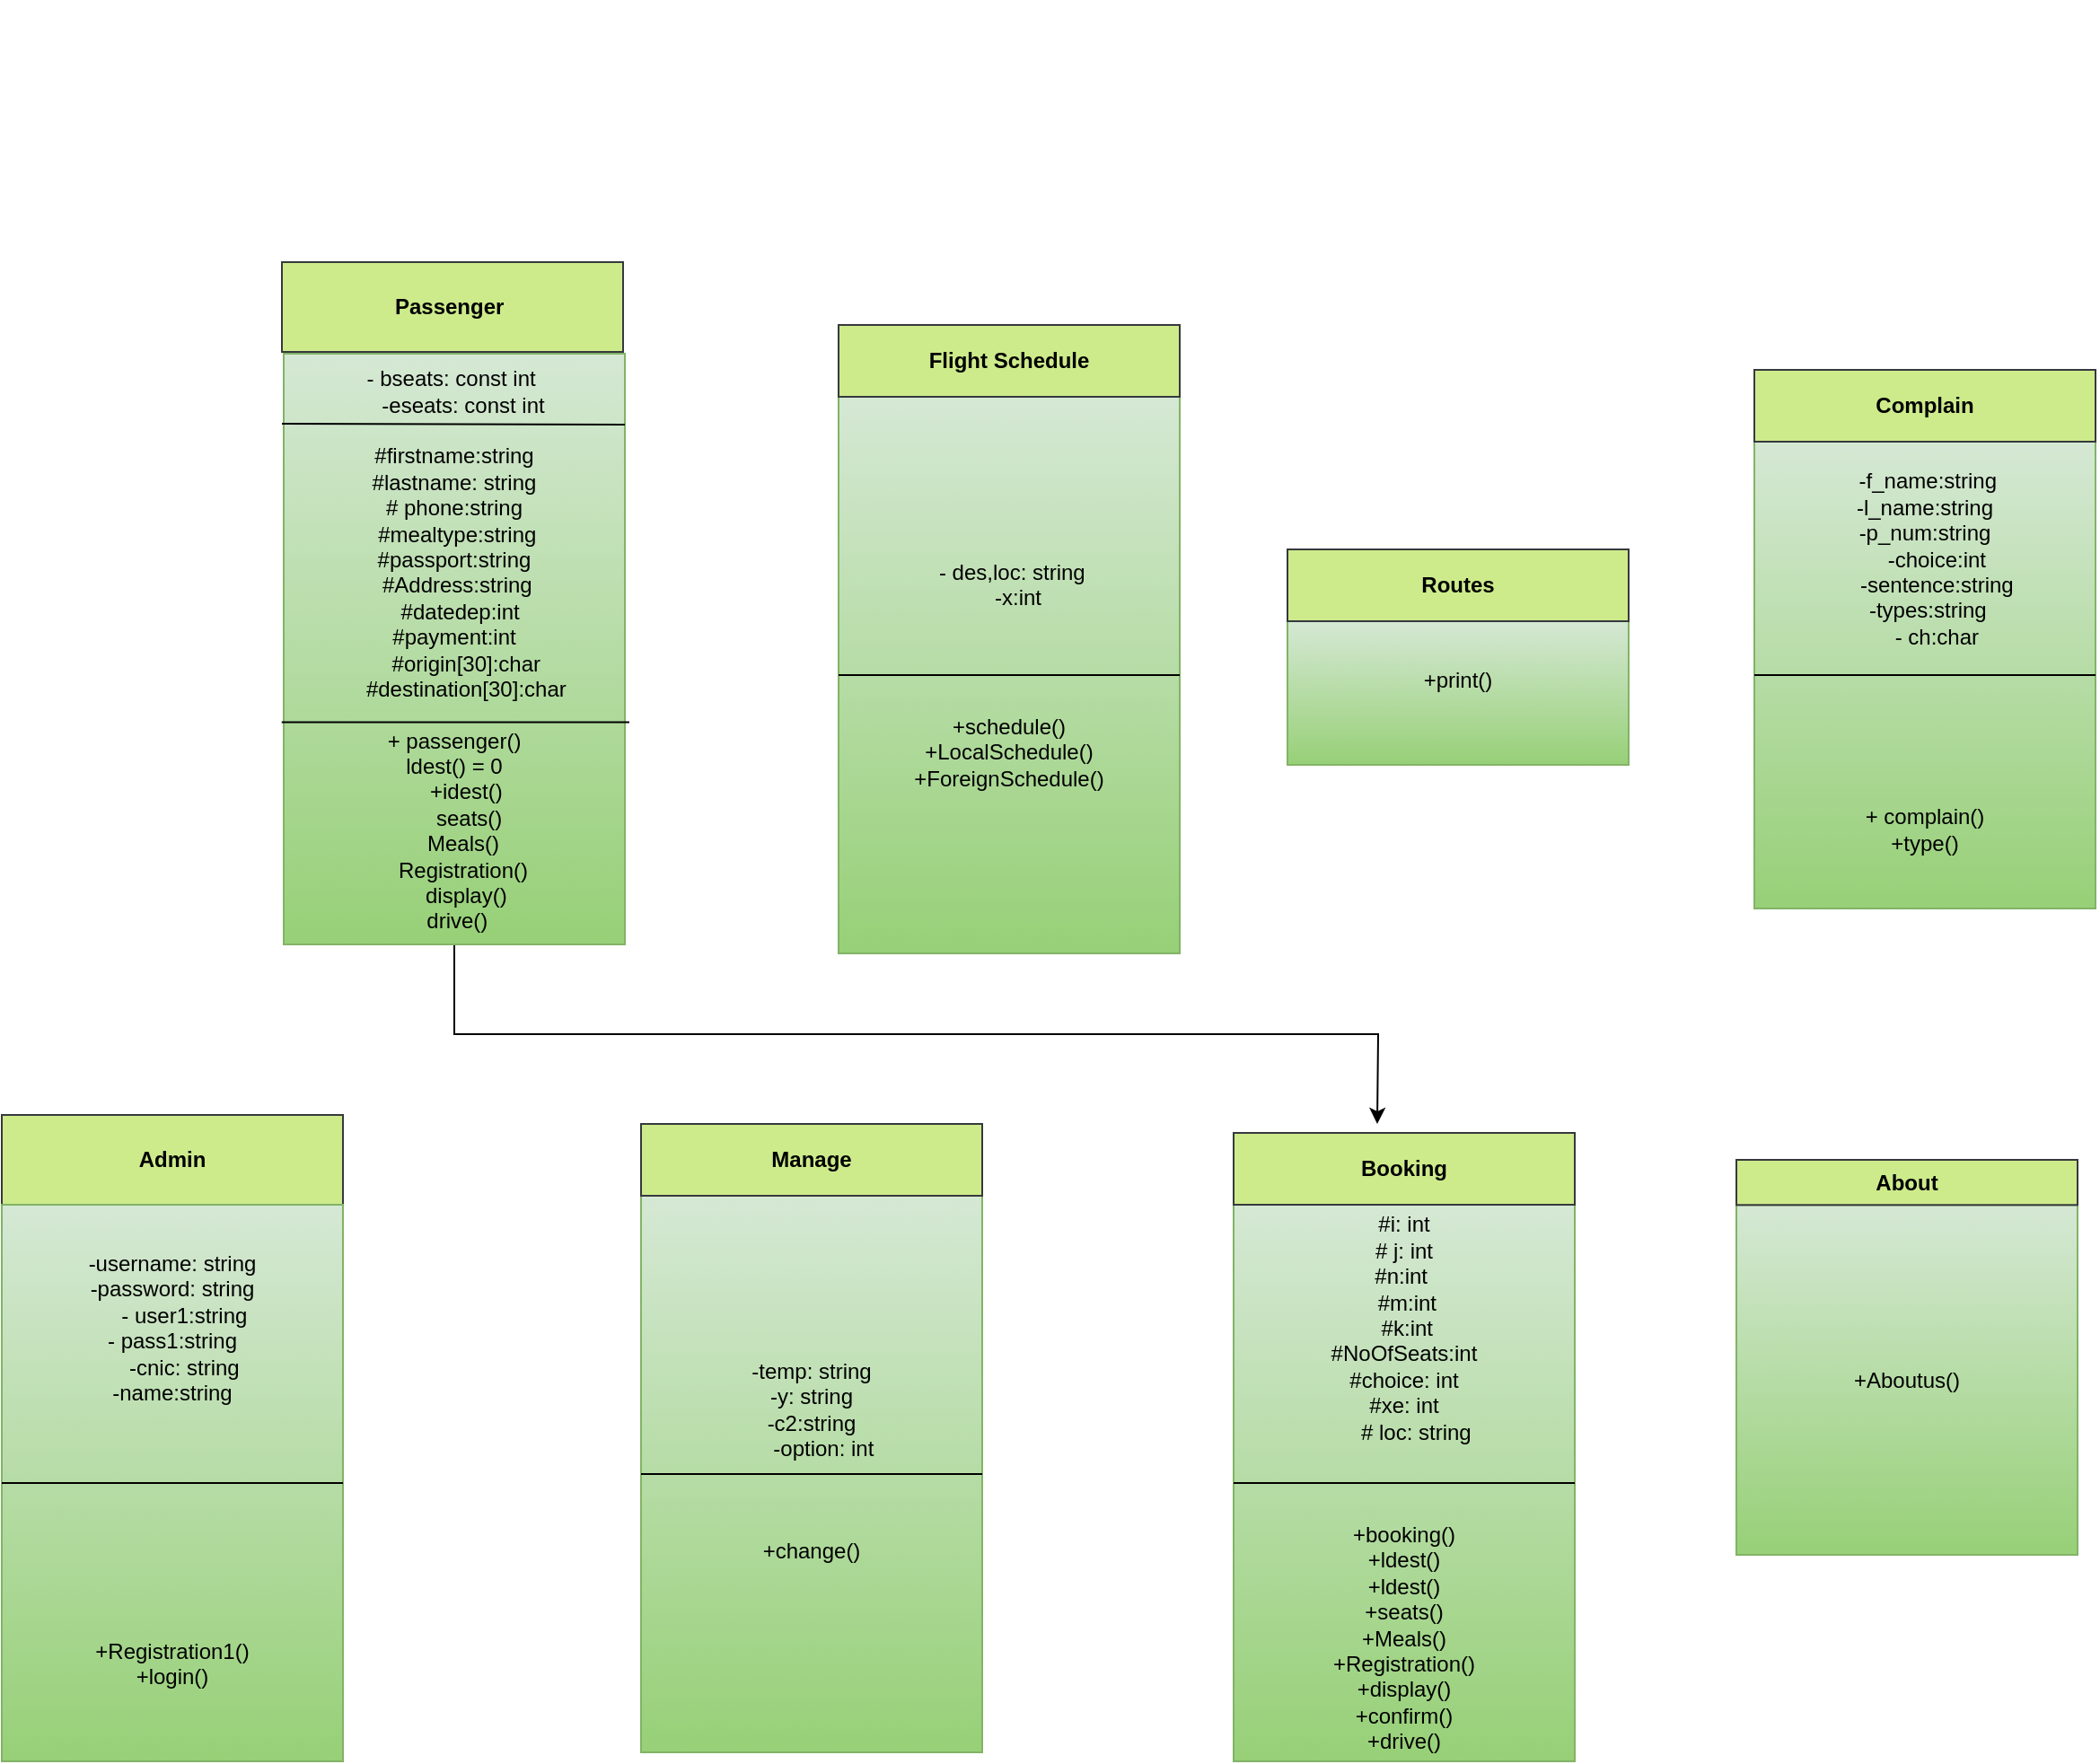<mxfile version="21.2.9" type="device">
  <diagram name="Page-1" id="b5b7bab2-c9e2-2cf4-8b2a-24fd1a2a6d21">
    <mxGraphModel dx="1434" dy="788" grid="1" gridSize="10" guides="1" tooltips="1" connect="1" arrows="1" fold="1" page="1" pageScale="1" pageWidth="827" pageHeight="1169" background="#ffffff" math="0" shadow="0">
      <root>
        <mxCell id="0" />
        <mxCell id="1" parent="0" />
        <mxCell id="6e0c8c40b5770093-30" value="" style="group" parent="1" vertex="1" connectable="0">
          <mxGeometry x="1045.5" y="294.5" width="230" height="480" as="geometry" />
        </mxCell>
        <mxCell id="Mk2Gps-Qhd8d-5zVS3Zk-4" value="" style="group" parent="1" connectable="0" vertex="1">
          <mxGeometry x="570" y="440" width="191" height="380" as="geometry" />
        </mxCell>
        <mxCell id="fj0S0OUntvVnCHJul-vR-41" value="Passenger&amp;nbsp;" style="rounded=0;whiteSpace=wrap;html=1;fillStyle=solid;fillColor=#cdeb8b;strokeColor=#36393d;fontStyle=1" parent="Mk2Gps-Qhd8d-5zVS3Zk-4" vertex="1">
          <mxGeometry width="190" height="50" as="geometry" />
        </mxCell>
        <mxCell id="Mk2Gps-Qhd8d-5zVS3Zk-23" style="edgeStyle=orthogonalEdgeStyle;rounded=0;orthogonalLoop=1;jettySize=auto;html=1;exitX=0.5;exitY=1;exitDx=0;exitDy=0;" parent="Mk2Gps-Qhd8d-5zVS3Zk-4" source="fj0S0OUntvVnCHJul-vR-44" edge="1">
          <mxGeometry relative="1" as="geometry">
            <mxPoint x="610" y="480" as="targetPoint" />
          </mxGeometry>
        </mxCell>
        <mxCell id="fj0S0OUntvVnCHJul-vR-44" value="- bseats: const int&amp;nbsp;&lt;div&gt;&amp;nbsp; &amp;nbsp;-eseats: const int&lt;/div&gt;&lt;div&gt;&lt;br&gt;&lt;/div&gt;&lt;div&gt;&lt;div&gt;#firstname:string&lt;/div&gt;&lt;div&gt;#lastname: string&lt;/div&gt;&lt;div&gt;# phone:string&lt;/div&gt;&lt;div&gt;&amp;nbsp;#mealtype:string&lt;/div&gt;&lt;div&gt;#passport:string&lt;/div&gt;&lt;div&gt;&amp;nbsp;#Address:string&lt;/div&gt;&lt;div&gt;&amp;nbsp; &amp;nbsp;#datedep:int&amp;nbsp;&lt;/div&gt;&lt;div&gt;#payment:int&lt;/div&gt;&lt;div&gt;&amp;nbsp; &amp;nbsp; #origin[30]:char&lt;/div&gt;&lt;div&gt;&amp;nbsp; &amp;nbsp; #destination[30]:char&lt;/div&gt;&lt;/div&gt;&lt;div&gt;&lt;br&gt;&lt;/div&gt;+&amp;nbsp;passenger()&lt;br&gt;&lt;div&gt;ldest() = 0&lt;/div&gt;&lt;div&gt;&amp;nbsp; &amp;nbsp; +idest()&lt;/div&gt;&lt;div&gt;&amp;nbsp; &amp;nbsp; &amp;nbsp;seats()&lt;/div&gt;&lt;div&gt;&amp;nbsp; &amp;nbsp;Meals()&lt;/div&gt;&lt;div&gt;&amp;nbsp; &amp;nbsp;Registration()&lt;/div&gt;&lt;div&gt;&amp;nbsp; &amp;nbsp; &amp;nbsp;display()&amp;nbsp;&lt;/div&gt;&amp;nbsp; &amp;nbsp;drive() &amp;nbsp;" style="rounded=0;whiteSpace=wrap;html=1;fillColor=#d5e8d4;strokeColor=#82b366;gradientColor=#97d077;" parent="Mk2Gps-Qhd8d-5zVS3Zk-4" vertex="1">
          <mxGeometry x="1" y="51" width="190" height="329" as="geometry" />
        </mxCell>
        <mxCell id="Mk2Gps-Qhd8d-5zVS3Zk-2" value="" style="endArrow=none;html=1;rounded=0;entryX=1;entryY=0.12;entryDx=0;entryDy=0;entryPerimeter=0;" parent="Mk2Gps-Qhd8d-5zVS3Zk-4" target="fj0S0OUntvVnCHJul-vR-44" edge="1">
          <mxGeometry width="50" height="50" relative="1" as="geometry">
            <mxPoint y="90" as="sourcePoint" />
            <mxPoint x="160" y="100" as="targetPoint" />
          </mxGeometry>
        </mxCell>
        <mxCell id="Mk2Gps-Qhd8d-5zVS3Zk-3" value="" style="endArrow=none;html=1;rounded=0;exitX=-0.006;exitY=0.624;exitDx=0;exitDy=0;exitPerimeter=0;entryX=1.013;entryY=0.624;entryDx=0;entryDy=0;entryPerimeter=0;" parent="Mk2Gps-Qhd8d-5zVS3Zk-4" source="fj0S0OUntvVnCHJul-vR-44" target="fj0S0OUntvVnCHJul-vR-44" edge="1">
          <mxGeometry width="50" height="50" relative="1" as="geometry">
            <mxPoint x="110" y="150" as="sourcePoint" />
            <mxPoint x="180" y="256" as="targetPoint" />
          </mxGeometry>
        </mxCell>
        <mxCell id="Mk2Gps-Qhd8d-5zVS3Zk-6" value="" style="group" parent="1" connectable="0" vertex="1">
          <mxGeometry x="880" y="475" width="190" height="350" as="geometry" />
        </mxCell>
        <mxCell id="Mk2Gps-Qhd8d-5zVS3Zk-12" value="" style="group" parent="Mk2Gps-Qhd8d-5zVS3Zk-6" connectable="0" vertex="1">
          <mxGeometry width="190" height="350" as="geometry" />
        </mxCell>
        <mxCell id="Mk2Gps-Qhd8d-5zVS3Zk-14" value="" style="group" parent="Mk2Gps-Qhd8d-5zVS3Zk-12" connectable="0" vertex="1">
          <mxGeometry width="190" height="350" as="geometry" />
        </mxCell>
        <mxCell id="fj0S0OUntvVnCHJul-vR-19" value="&lt;div&gt;&amp;nbsp;- des,loc: string&lt;/div&gt;&lt;div&gt;&lt;span style=&quot;background-color: initial;&quot;&gt;&amp;nbsp; &amp;nbsp;-x:int&lt;/span&gt;&lt;/div&gt;&lt;div&gt;&lt;span style=&quot;background-color: initial;&quot;&gt;&lt;br&gt;&lt;/span&gt;&lt;/div&gt;&lt;div&gt;&lt;span style=&quot;background-color: initial;&quot;&gt;&amp;nbsp;&lt;/span&gt;&lt;/div&gt;&lt;br&gt;&lt;br&gt;+schedule()&lt;br&gt;+LocalSchedule()&lt;br&gt;+ForeignSchedule()" style="rounded=0;whiteSpace=wrap;html=1;fillColor=#d5e8d4;strokeColor=#82b366;gradientColor=#97d077;" parent="Mk2Gps-Qhd8d-5zVS3Zk-14" vertex="1">
          <mxGeometry y="40" width="190" height="310" as="geometry" />
        </mxCell>
        <mxCell id="fj0S0OUntvVnCHJul-vR-24" value="Flight Schedule" style="rounded=0;whiteSpace=wrap;html=1;fillStyle=solid;fillColor=#cdeb8b;strokeColor=#36393d;fontStyle=1" parent="Mk2Gps-Qhd8d-5zVS3Zk-14" vertex="1">
          <mxGeometry width="190" height="40" as="geometry" />
        </mxCell>
        <mxCell id="Mk2Gps-Qhd8d-5zVS3Zk-5" value="" style="endArrow=none;html=1;rounded=0;entryX=1;entryY=0.5;entryDx=0;entryDy=0;exitX=0;exitY=0.5;exitDx=0;exitDy=0;" parent="Mk2Gps-Qhd8d-5zVS3Zk-14" source="fj0S0OUntvVnCHJul-vR-19" target="fj0S0OUntvVnCHJul-vR-19" edge="1">
          <mxGeometry width="50" height="50" relative="1" as="geometry">
            <mxPoint x="70" y="260" as="sourcePoint" />
            <mxPoint x="120" y="210" as="targetPoint" />
          </mxGeometry>
        </mxCell>
        <mxCell id="Mk2Gps-Qhd8d-5zVS3Zk-7" value="" style="group" parent="1" connectable="0" vertex="1">
          <mxGeometry x="1130" y="600" width="190" height="120" as="geometry" />
        </mxCell>
        <mxCell id="Mk2Gps-Qhd8d-5zVS3Zk-13" value="" style="group" parent="Mk2Gps-Qhd8d-5zVS3Zk-7" connectable="0" vertex="1">
          <mxGeometry width="190" height="120" as="geometry" />
        </mxCell>
        <mxCell id="fj0S0OUntvVnCHJul-vR-18" value="&lt;div&gt;+print()&lt;/div&gt;&lt;div&gt;&lt;br&gt;&lt;/div&gt;" style="rounded=0;whiteSpace=wrap;html=1;fillColor=#d5e8d4;strokeColor=#82b366;fontStyle=0;gradientColor=#97d077;" parent="Mk2Gps-Qhd8d-5zVS3Zk-13" vertex="1">
          <mxGeometry y="40" width="190" height="80" as="geometry" />
        </mxCell>
        <mxCell id="fj0S0OUntvVnCHJul-vR-23" value="Routes" style="rounded=0;whiteSpace=wrap;html=1;fillStyle=solid;fillColor=#cdeb8b;strokeColor=#36393d;fontStyle=1" parent="Mk2Gps-Qhd8d-5zVS3Zk-13" vertex="1">
          <mxGeometry width="190" height="40" as="geometry" />
        </mxCell>
        <mxCell id="Mk2Gps-Qhd8d-5zVS3Zk-9" value="" style="group" parent="1" connectable="0" vertex="1">
          <mxGeometry x="414" y="915" width="190" height="360" as="geometry" />
        </mxCell>
        <mxCell id="fj0S0OUntvVnCHJul-vR-1" value="Admin" style="rounded=0;whiteSpace=wrap;html=1;fillStyle=solid;fillColor=#cdeb8b;strokeColor=#36393d;fontStyle=1" parent="Mk2Gps-Qhd8d-5zVS3Zk-9" vertex="1">
          <mxGeometry width="190" height="50" as="geometry" />
        </mxCell>
        <mxCell id="fj0S0OUntvVnCHJul-vR-2" value="&lt;div&gt;-username: string&lt;/div&gt;&lt;div&gt;-password: string&lt;/div&gt;&lt;div&gt;&amp;nbsp; &amp;nbsp; - user1:string&lt;/div&gt;&lt;div&gt;- pass1:string&lt;/div&gt;&lt;div&gt;&amp;nbsp; &amp;nbsp; -cnic: string&lt;/div&gt;&lt;div&gt;-name:string&lt;span style=&quot;&quot;&gt;&lt;/span&gt;&lt;/div&gt;&lt;div&gt;&lt;br&gt;&lt;/div&gt;&lt;div&gt;&lt;br&gt;&lt;/div&gt;&lt;div&gt;&lt;br&gt;&lt;/div&gt;&lt;div&gt;&lt;br&gt;&lt;/div&gt;&lt;div&gt;&lt;br&gt;&lt;/div&gt;&lt;div&gt;&lt;br&gt;&lt;/div&gt;&lt;div&gt;&lt;br&gt;&lt;/div&gt;&lt;div&gt;&lt;br&gt;&lt;/div&gt;&lt;div&gt;&lt;br&gt;&lt;/div&gt;&lt;div&gt;+Registration1()&lt;/div&gt;&lt;div&gt;+login()&lt;/div&gt;&lt;div&gt;&lt;br&gt;&lt;/div&gt;" style="rounded=0;whiteSpace=wrap;html=1;fillColor=#d5e8d4;strokeColor=#82b366;gradientColor=#97d077;" parent="Mk2Gps-Qhd8d-5zVS3Zk-9" vertex="1">
          <mxGeometry y="50" width="190" height="310" as="geometry" />
        </mxCell>
        <mxCell id="Mk2Gps-Qhd8d-5zVS3Zk-8" value="" style="endArrow=none;html=1;rounded=0;exitX=0;exitY=0.5;exitDx=0;exitDy=0;entryX=1;entryY=0.5;entryDx=0;entryDy=0;" parent="Mk2Gps-Qhd8d-5zVS3Zk-9" source="fj0S0OUntvVnCHJul-vR-2" target="fj0S0OUntvVnCHJul-vR-2" edge="1">
          <mxGeometry width="50" height="50" relative="1" as="geometry">
            <mxPoint x="360" y="120" as="sourcePoint" />
            <mxPoint x="410" y="70" as="targetPoint" />
          </mxGeometry>
        </mxCell>
        <mxCell id="Mk2Gps-Qhd8d-5zVS3Zk-16" value="" style="group" parent="1" connectable="0" vertex="1">
          <mxGeometry x="1100" y="925" width="190" height="350" as="geometry" />
        </mxCell>
        <mxCell id="fj0S0OUntvVnCHJul-vR-6" value="&lt;div&gt;&amp;nbsp;#i: int&amp;nbsp;&lt;/div&gt;&lt;div&gt;# j: int&lt;/div&gt;&lt;div&gt;#n:int&amp;nbsp;&lt;/div&gt;&lt;div&gt;&amp;nbsp;#m:int&lt;/div&gt;&lt;div&gt;&amp;nbsp;#&lt;span style=&quot;background-color: initial;&quot;&gt;k:int&lt;/span&gt;&lt;/div&gt;&lt;div&gt;&amp;nbsp;#NoOfSeats:int&amp;nbsp;&lt;/div&gt;&lt;div&gt;#choice: int&lt;/div&gt;&lt;div&gt;#xe: int&lt;/div&gt;&lt;div&gt;&amp;nbsp; &amp;nbsp; # loc: string&lt;/div&gt;&lt;div&gt;&lt;br&gt;&lt;/div&gt;&lt;div&gt;&lt;br&gt;&lt;/div&gt;&lt;div&gt;&lt;br&gt;&lt;/div&gt;&lt;div&gt;+booking()&lt;/div&gt;&lt;div&gt;+ldest()&lt;/div&gt;&lt;div&gt;+ldest()&lt;/div&gt;&lt;div&gt;+seats()&lt;br&gt;&lt;/div&gt;&lt;div&gt;+Meals()&lt;br&gt;&lt;/div&gt;&lt;div&gt;+Registration()&lt;/div&gt;&lt;div&gt;+display()&lt;/div&gt;&lt;div&gt;+confirm()&lt;/div&gt;&lt;div&gt;+drive()&lt;/div&gt;&lt;div&gt;&lt;/div&gt;" style="rounded=0;whiteSpace=wrap;html=1;fillColor=#d5e8d4;strokeColor=#82b366;gradientColor=#97d077;" parent="Mk2Gps-Qhd8d-5zVS3Zk-16" vertex="1">
          <mxGeometry y="40" width="190" height="310" as="geometry" />
        </mxCell>
        <mxCell id="fj0S0OUntvVnCHJul-vR-32" value="Booking" style="rounded=0;whiteSpace=wrap;html=1;fillStyle=solid;fillColor=#cdeb8b;strokeColor=#36393d;fontStyle=1" parent="Mk2Gps-Qhd8d-5zVS3Zk-16" vertex="1">
          <mxGeometry width="190" height="40" as="geometry" />
        </mxCell>
        <mxCell id="Mk2Gps-Qhd8d-5zVS3Zk-15" value="" style="endArrow=none;html=1;rounded=0;entryX=1;entryY=0.5;entryDx=0;entryDy=0;exitX=0;exitY=0.5;exitDx=0;exitDy=0;" parent="Mk2Gps-Qhd8d-5zVS3Zk-16" source="fj0S0OUntvVnCHJul-vR-6" target="fj0S0OUntvVnCHJul-vR-6" edge="1">
          <mxGeometry width="50" height="50" relative="1" as="geometry">
            <mxPoint x="-275.5" y="80" as="sourcePoint" />
            <mxPoint x="-225.5" y="30" as="targetPoint" />
          </mxGeometry>
        </mxCell>
        <mxCell id="Mk2Gps-Qhd8d-5zVS3Zk-17" value="" style="group" parent="1" connectable="0" vertex="1">
          <mxGeometry x="770" y="920" width="190" height="350" as="geometry" />
        </mxCell>
        <mxCell id="fj0S0OUntvVnCHJul-vR-10" value="&lt;div&gt;&lt;div&gt;-temp: string&lt;/div&gt;&lt;div&gt;&amp;nbsp;-y: string&amp;nbsp;&lt;/div&gt;&lt;div&gt;-c2:string&lt;/div&gt;&lt;div&gt;&amp;nbsp; &amp;nbsp; -option: int&lt;/div&gt;&lt;/div&gt;&lt;div&gt;&lt;br&gt;&lt;/div&gt;&lt;div&gt;&lt;br&gt;&lt;/div&gt;&lt;div&gt;&lt;br&gt;&lt;/div&gt;&lt;div&gt;+change()&lt;/div&gt;&lt;div&gt;&lt;br&gt;&lt;/div&gt;" style="rounded=0;whiteSpace=wrap;html=1;fillColor=#d5e8d4;strokeColor=#82b366;gradientColor=#97d077;" parent="Mk2Gps-Qhd8d-5zVS3Zk-17" vertex="1">
          <mxGeometry y="40" width="190" height="310" as="geometry" />
        </mxCell>
        <mxCell id="fj0S0OUntvVnCHJul-vR-12" value="Manage" style="rounded=0;whiteSpace=wrap;html=1;fillStyle=solid;fillColor=#cdeb8b;strokeColor=#36393d;fontStyle=1" parent="Mk2Gps-Qhd8d-5zVS3Zk-17" vertex="1">
          <mxGeometry width="190" height="40" as="geometry" />
        </mxCell>
        <mxCell id="Mk2Gps-Qhd8d-5zVS3Zk-11" value="" style="endArrow=none;html=1;rounded=0;exitX=0;exitY=0.5;exitDx=0;exitDy=0;entryX=1;entryY=0.5;entryDx=0;entryDy=0;" parent="Mk2Gps-Qhd8d-5zVS3Zk-17" source="fj0S0OUntvVnCHJul-vR-10" target="fj0S0OUntvVnCHJul-vR-10" edge="1">
          <mxGeometry width="50" height="50" relative="1" as="geometry">
            <mxPoint x="220" y="210" as="sourcePoint" />
            <mxPoint x="270" y="160" as="targetPoint" />
          </mxGeometry>
        </mxCell>
        <mxCell id="Mk2Gps-Qhd8d-5zVS3Zk-20" value="" style="group" parent="1" connectable="0" vertex="1">
          <mxGeometry x="1390" y="500" width="190" height="300" as="geometry" />
        </mxCell>
        <mxCell id="fj0S0OUntvVnCHJul-vR-7" value="&lt;div&gt;&lt;div&gt;&amp;nbsp;-f_name:string&lt;/div&gt;&lt;div&gt;&amp;nbsp;-l_name:string&amp;nbsp;&lt;/div&gt;&lt;div&gt;-p_num:string&lt;/div&gt;&lt;div&gt;&amp;nbsp; &amp;nbsp; -choice:int&lt;/div&gt;&lt;div&gt;&amp;nbsp; &amp;nbsp; -sentence:string&lt;/div&gt;&lt;div&gt;&amp;nbsp;-types:string&lt;/div&gt;&lt;div&gt;&amp;nbsp; &amp;nbsp; - ch:char&lt;/div&gt;&lt;/div&gt;&lt;div&gt;&lt;br&gt;&lt;/div&gt;&lt;div&gt;&lt;br&gt;&lt;/div&gt;&lt;div&gt;&lt;br&gt;&lt;/div&gt;&lt;div&gt;&lt;br&gt;&lt;/div&gt;&lt;div&gt;&lt;br&gt;&lt;/div&gt;&lt;div&gt;&lt;br&gt;&lt;/div&gt;&lt;div&gt;+&amp;nbsp;complain()&lt;/div&gt;&lt;div&gt;+type()&lt;/div&gt;&lt;div&gt;&lt;br&gt;&lt;/div&gt;" style="rounded=0;whiteSpace=wrap;html=1;fillColor=#d5e8d4;strokeColor=#82b366;gradientColor=#97d077;" parent="Mk2Gps-Qhd8d-5zVS3Zk-20" vertex="1">
          <mxGeometry y="40" width="190" height="260" as="geometry" />
        </mxCell>
        <mxCell id="fj0S0OUntvVnCHJul-vR-38" value="Complain" style="rounded=0;whiteSpace=wrap;html=1;fillStyle=solid;fillColor=#cdeb8b;strokeColor=#36393d;fontStyle=1" parent="Mk2Gps-Qhd8d-5zVS3Zk-20" vertex="1">
          <mxGeometry width="190" height="40" as="geometry" />
        </mxCell>
        <mxCell id="Mk2Gps-Qhd8d-5zVS3Zk-19" value="" style="endArrow=none;html=1;rounded=0;entryX=1;entryY=0.5;entryDx=0;entryDy=0;exitX=0;exitY=0.5;exitDx=0;exitDy=0;" parent="Mk2Gps-Qhd8d-5zVS3Zk-20" source="fj0S0OUntvVnCHJul-vR-7" target="fj0S0OUntvVnCHJul-vR-7" edge="1">
          <mxGeometry width="50" height="50" relative="1" as="geometry">
            <mxPoint y="230" as="sourcePoint" />
            <mxPoint x="50" y="180" as="targetPoint" />
          </mxGeometry>
        </mxCell>
        <mxCell id="Eqp5SEI5arH-6JlxtCef-9" value="" style="group" parent="1" connectable="0" vertex="1">
          <mxGeometry x="1380" y="940" width="190" height="220" as="geometry" />
        </mxCell>
        <mxCell id="Eqp5SEI5arH-6JlxtCef-10" value="&lt;div&gt;+Aboutus()&lt;/div&gt;&lt;div&gt;&lt;/div&gt;" style="rounded=0;whiteSpace=wrap;html=1;fillColor=#d5e8d4;strokeColor=#82b366;gradientColor=#97d077;" parent="Eqp5SEI5arH-6JlxtCef-9" vertex="1">
          <mxGeometry y="25.143" width="190" height="194.857" as="geometry" />
        </mxCell>
        <mxCell id="Eqp5SEI5arH-6JlxtCef-11" value="About" style="rounded=0;whiteSpace=wrap;html=1;fillStyle=solid;fillColor=#cdeb8b;strokeColor=#36393d;fontStyle=1" parent="Eqp5SEI5arH-6JlxtCef-9" vertex="1">
          <mxGeometry width="190" height="25.143" as="geometry" />
        </mxCell>
      </root>
    </mxGraphModel>
  </diagram>
</mxfile>
